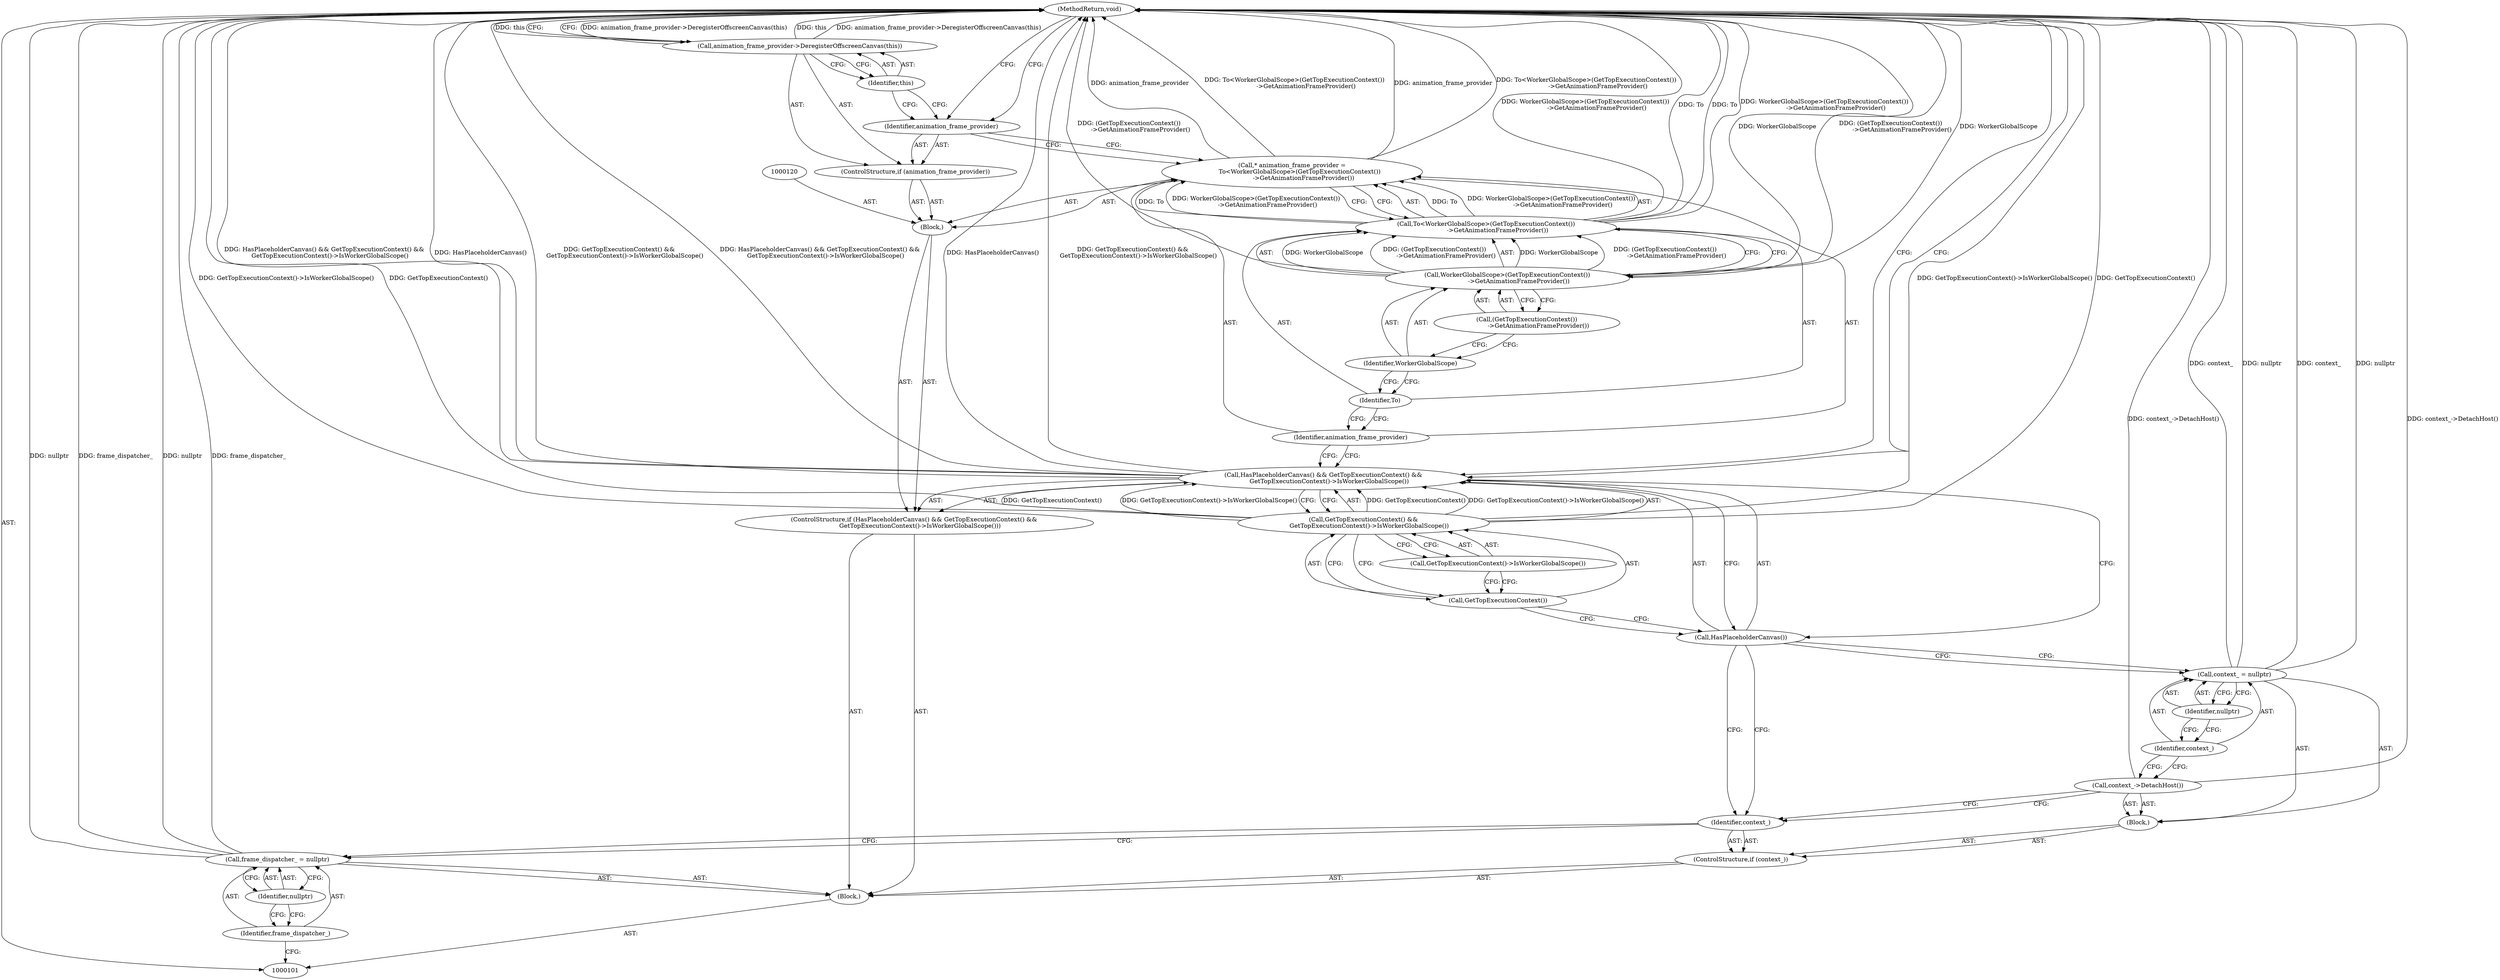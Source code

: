 digraph "0_Chrome_6a7063ae61cf031630b48bdcdb09863ffc199962_0" {
"1000132" [label="(MethodReturn,void)"];
"1000102" [label="(Block,)"];
"1000113" [label="(ControlStructure,if (HasPlaceholderCanvas() && GetTopExecutionContext() &&\n      GetTopExecutionContext()->IsWorkerGlobalScope()))"];
"1000116" [label="(Call,GetTopExecutionContext() &&\n      GetTopExecutionContext()->IsWorkerGlobalScope())"];
"1000117" [label="(Call,GetTopExecutionContext())"];
"1000114" [label="(Call,HasPlaceholderCanvas() && GetTopExecutionContext() &&\n      GetTopExecutionContext()->IsWorkerGlobalScope())"];
"1000115" [label="(Call,HasPlaceholderCanvas())"];
"1000118" [label="(Call,GetTopExecutionContext()->IsWorkerGlobalScope())"];
"1000121" [label="(Call,* animation_frame_provider =\n        To<WorkerGlobalScope>(GetTopExecutionContext())\n            ->GetAnimationFrameProvider())"];
"1000122" [label="(Identifier,animation_frame_provider)"];
"1000119" [label="(Block,)"];
"1000125" [label="(Call,WorkerGlobalScope>(GetTopExecutionContext())\n            ->GetAnimationFrameProvider())"];
"1000126" [label="(Identifier,WorkerGlobalScope)"];
"1000127" [label="(Call,(GetTopExecutionContext())\n            ->GetAnimationFrameProvider())"];
"1000123" [label="(Call,To<WorkerGlobalScope>(GetTopExecutionContext())\n            ->GetAnimationFrameProvider())"];
"1000124" [label="(Identifier,To)"];
"1000128" [label="(ControlStructure,if (animation_frame_provider))"];
"1000129" [label="(Identifier,animation_frame_provider)"];
"1000131" [label="(Identifier,this)"];
"1000130" [label="(Call,animation_frame_provider->DeregisterOffscreenCanvas(this))"];
"1000103" [label="(Call,frame_dispatcher_ = nullptr)"];
"1000104" [label="(Identifier,frame_dispatcher_)"];
"1000105" [label="(Identifier,nullptr)"];
"1000108" [label="(Block,)"];
"1000106" [label="(ControlStructure,if (context_))"];
"1000107" [label="(Identifier,context_)"];
"1000109" [label="(Call,context_->DetachHost())"];
"1000112" [label="(Identifier,nullptr)"];
"1000110" [label="(Call,context_ = nullptr)"];
"1000111" [label="(Identifier,context_)"];
"1000132" -> "1000101"  [label="AST: "];
"1000132" -> "1000130"  [label="CFG: "];
"1000132" -> "1000129"  [label="CFG: "];
"1000132" -> "1000114"  [label="CFG: "];
"1000116" -> "1000132"  [label="DDG: GetTopExecutionContext()"];
"1000116" -> "1000132"  [label="DDG: GetTopExecutionContext()->IsWorkerGlobalScope()"];
"1000123" -> "1000132"  [label="DDG: WorkerGlobalScope>(GetTopExecutionContext())\n            ->GetAnimationFrameProvider()"];
"1000123" -> "1000132"  [label="DDG: To"];
"1000103" -> "1000132"  [label="DDG: frame_dispatcher_"];
"1000103" -> "1000132"  [label="DDG: nullptr"];
"1000114" -> "1000132"  [label="DDG: HasPlaceholderCanvas() && GetTopExecutionContext() &&\n      GetTopExecutionContext()->IsWorkerGlobalScope()"];
"1000114" -> "1000132"  [label="DDG: HasPlaceholderCanvas()"];
"1000114" -> "1000132"  [label="DDG: GetTopExecutionContext() &&\n      GetTopExecutionContext()->IsWorkerGlobalScope()"];
"1000121" -> "1000132"  [label="DDG: To<WorkerGlobalScope>(GetTopExecutionContext())\n            ->GetAnimationFrameProvider()"];
"1000121" -> "1000132"  [label="DDG: animation_frame_provider"];
"1000125" -> "1000132"  [label="DDG: (GetTopExecutionContext())\n            ->GetAnimationFrameProvider()"];
"1000125" -> "1000132"  [label="DDG: WorkerGlobalScope"];
"1000110" -> "1000132"  [label="DDG: nullptr"];
"1000110" -> "1000132"  [label="DDG: context_"];
"1000109" -> "1000132"  [label="DDG: context_->DetachHost()"];
"1000130" -> "1000132"  [label="DDG: animation_frame_provider->DeregisterOffscreenCanvas(this)"];
"1000130" -> "1000132"  [label="DDG: this"];
"1000102" -> "1000101"  [label="AST: "];
"1000103" -> "1000102"  [label="AST: "];
"1000106" -> "1000102"  [label="AST: "];
"1000113" -> "1000102"  [label="AST: "];
"1000113" -> "1000102"  [label="AST: "];
"1000114" -> "1000113"  [label="AST: "];
"1000119" -> "1000113"  [label="AST: "];
"1000116" -> "1000114"  [label="AST: "];
"1000116" -> "1000117"  [label="CFG: "];
"1000116" -> "1000118"  [label="CFG: "];
"1000117" -> "1000116"  [label="AST: "];
"1000118" -> "1000116"  [label="AST: "];
"1000114" -> "1000116"  [label="CFG: "];
"1000116" -> "1000132"  [label="DDG: GetTopExecutionContext()"];
"1000116" -> "1000132"  [label="DDG: GetTopExecutionContext()->IsWorkerGlobalScope()"];
"1000116" -> "1000114"  [label="DDG: GetTopExecutionContext()"];
"1000116" -> "1000114"  [label="DDG: GetTopExecutionContext()->IsWorkerGlobalScope()"];
"1000117" -> "1000116"  [label="AST: "];
"1000117" -> "1000115"  [label="CFG: "];
"1000118" -> "1000117"  [label="CFG: "];
"1000116" -> "1000117"  [label="CFG: "];
"1000114" -> "1000113"  [label="AST: "];
"1000114" -> "1000115"  [label="CFG: "];
"1000114" -> "1000116"  [label="CFG: "];
"1000115" -> "1000114"  [label="AST: "];
"1000116" -> "1000114"  [label="AST: "];
"1000122" -> "1000114"  [label="CFG: "];
"1000132" -> "1000114"  [label="CFG: "];
"1000114" -> "1000132"  [label="DDG: HasPlaceholderCanvas() && GetTopExecutionContext() &&\n      GetTopExecutionContext()->IsWorkerGlobalScope()"];
"1000114" -> "1000132"  [label="DDG: HasPlaceholderCanvas()"];
"1000114" -> "1000132"  [label="DDG: GetTopExecutionContext() &&\n      GetTopExecutionContext()->IsWorkerGlobalScope()"];
"1000116" -> "1000114"  [label="DDG: GetTopExecutionContext()"];
"1000116" -> "1000114"  [label="DDG: GetTopExecutionContext()->IsWorkerGlobalScope()"];
"1000115" -> "1000114"  [label="AST: "];
"1000115" -> "1000110"  [label="CFG: "];
"1000115" -> "1000107"  [label="CFG: "];
"1000117" -> "1000115"  [label="CFG: "];
"1000114" -> "1000115"  [label="CFG: "];
"1000118" -> "1000116"  [label="AST: "];
"1000118" -> "1000117"  [label="CFG: "];
"1000116" -> "1000118"  [label="CFG: "];
"1000121" -> "1000119"  [label="AST: "];
"1000121" -> "1000123"  [label="CFG: "];
"1000122" -> "1000121"  [label="AST: "];
"1000123" -> "1000121"  [label="AST: "];
"1000129" -> "1000121"  [label="CFG: "];
"1000121" -> "1000132"  [label="DDG: To<WorkerGlobalScope>(GetTopExecutionContext())\n            ->GetAnimationFrameProvider()"];
"1000121" -> "1000132"  [label="DDG: animation_frame_provider"];
"1000123" -> "1000121"  [label="DDG: To"];
"1000123" -> "1000121"  [label="DDG: WorkerGlobalScope>(GetTopExecutionContext())\n            ->GetAnimationFrameProvider()"];
"1000122" -> "1000121"  [label="AST: "];
"1000122" -> "1000114"  [label="CFG: "];
"1000124" -> "1000122"  [label="CFG: "];
"1000119" -> "1000113"  [label="AST: "];
"1000120" -> "1000119"  [label="AST: "];
"1000121" -> "1000119"  [label="AST: "];
"1000128" -> "1000119"  [label="AST: "];
"1000125" -> "1000123"  [label="AST: "];
"1000125" -> "1000127"  [label="CFG: "];
"1000126" -> "1000125"  [label="AST: "];
"1000127" -> "1000125"  [label="AST: "];
"1000123" -> "1000125"  [label="CFG: "];
"1000125" -> "1000132"  [label="DDG: (GetTopExecutionContext())\n            ->GetAnimationFrameProvider()"];
"1000125" -> "1000132"  [label="DDG: WorkerGlobalScope"];
"1000125" -> "1000123"  [label="DDG: WorkerGlobalScope"];
"1000125" -> "1000123"  [label="DDG: (GetTopExecutionContext())\n            ->GetAnimationFrameProvider()"];
"1000126" -> "1000125"  [label="AST: "];
"1000126" -> "1000124"  [label="CFG: "];
"1000127" -> "1000126"  [label="CFG: "];
"1000127" -> "1000125"  [label="AST: "];
"1000127" -> "1000126"  [label="CFG: "];
"1000125" -> "1000127"  [label="CFG: "];
"1000123" -> "1000121"  [label="AST: "];
"1000123" -> "1000125"  [label="CFG: "];
"1000124" -> "1000123"  [label="AST: "];
"1000125" -> "1000123"  [label="AST: "];
"1000121" -> "1000123"  [label="CFG: "];
"1000123" -> "1000132"  [label="DDG: WorkerGlobalScope>(GetTopExecutionContext())\n            ->GetAnimationFrameProvider()"];
"1000123" -> "1000132"  [label="DDG: To"];
"1000123" -> "1000121"  [label="DDG: To"];
"1000123" -> "1000121"  [label="DDG: WorkerGlobalScope>(GetTopExecutionContext())\n            ->GetAnimationFrameProvider()"];
"1000125" -> "1000123"  [label="DDG: WorkerGlobalScope"];
"1000125" -> "1000123"  [label="DDG: (GetTopExecutionContext())\n            ->GetAnimationFrameProvider()"];
"1000124" -> "1000123"  [label="AST: "];
"1000124" -> "1000122"  [label="CFG: "];
"1000126" -> "1000124"  [label="CFG: "];
"1000128" -> "1000119"  [label="AST: "];
"1000129" -> "1000128"  [label="AST: "];
"1000130" -> "1000128"  [label="AST: "];
"1000129" -> "1000128"  [label="AST: "];
"1000129" -> "1000121"  [label="CFG: "];
"1000131" -> "1000129"  [label="CFG: "];
"1000132" -> "1000129"  [label="CFG: "];
"1000131" -> "1000130"  [label="AST: "];
"1000131" -> "1000129"  [label="CFG: "];
"1000130" -> "1000131"  [label="CFG: "];
"1000130" -> "1000128"  [label="AST: "];
"1000130" -> "1000131"  [label="CFG: "];
"1000131" -> "1000130"  [label="AST: "];
"1000132" -> "1000130"  [label="CFG: "];
"1000130" -> "1000132"  [label="DDG: animation_frame_provider->DeregisterOffscreenCanvas(this)"];
"1000130" -> "1000132"  [label="DDG: this"];
"1000103" -> "1000102"  [label="AST: "];
"1000103" -> "1000105"  [label="CFG: "];
"1000104" -> "1000103"  [label="AST: "];
"1000105" -> "1000103"  [label="AST: "];
"1000107" -> "1000103"  [label="CFG: "];
"1000103" -> "1000132"  [label="DDG: frame_dispatcher_"];
"1000103" -> "1000132"  [label="DDG: nullptr"];
"1000104" -> "1000103"  [label="AST: "];
"1000104" -> "1000101"  [label="CFG: "];
"1000105" -> "1000104"  [label="CFG: "];
"1000105" -> "1000103"  [label="AST: "];
"1000105" -> "1000104"  [label="CFG: "];
"1000103" -> "1000105"  [label="CFG: "];
"1000108" -> "1000106"  [label="AST: "];
"1000109" -> "1000108"  [label="AST: "];
"1000110" -> "1000108"  [label="AST: "];
"1000106" -> "1000102"  [label="AST: "];
"1000107" -> "1000106"  [label="AST: "];
"1000108" -> "1000106"  [label="AST: "];
"1000107" -> "1000106"  [label="AST: "];
"1000107" -> "1000103"  [label="CFG: "];
"1000109" -> "1000107"  [label="CFG: "];
"1000115" -> "1000107"  [label="CFG: "];
"1000109" -> "1000108"  [label="AST: "];
"1000109" -> "1000107"  [label="CFG: "];
"1000111" -> "1000109"  [label="CFG: "];
"1000109" -> "1000132"  [label="DDG: context_->DetachHost()"];
"1000112" -> "1000110"  [label="AST: "];
"1000112" -> "1000111"  [label="CFG: "];
"1000110" -> "1000112"  [label="CFG: "];
"1000110" -> "1000108"  [label="AST: "];
"1000110" -> "1000112"  [label="CFG: "];
"1000111" -> "1000110"  [label="AST: "];
"1000112" -> "1000110"  [label="AST: "];
"1000115" -> "1000110"  [label="CFG: "];
"1000110" -> "1000132"  [label="DDG: nullptr"];
"1000110" -> "1000132"  [label="DDG: context_"];
"1000111" -> "1000110"  [label="AST: "];
"1000111" -> "1000109"  [label="CFG: "];
"1000112" -> "1000111"  [label="CFG: "];
}
